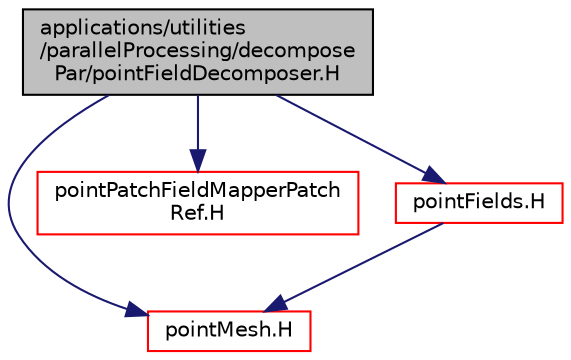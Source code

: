 digraph "applications/utilities/parallelProcessing/decomposePar/pointFieldDecomposer.H"
{
  bgcolor="transparent";
  edge [fontname="Helvetica",fontsize="10",labelfontname="Helvetica",labelfontsize="10"];
  node [fontname="Helvetica",fontsize="10",shape=record];
  Node1 [label="applications/utilities\l/parallelProcessing/decompose\lPar/pointFieldDecomposer.H",height=0.2,width=0.4,color="black", fillcolor="grey75", style="filled", fontcolor="black"];
  Node1 -> Node2 [color="midnightblue",fontsize="10",style="solid",fontname="Helvetica"];
  Node2 [label="pointMesh.H",height=0.2,width=0.4,color="red",URL="$a08580.html"];
  Node1 -> Node3 [color="midnightblue",fontsize="10",style="solid",fontname="Helvetica"];
  Node3 [label="pointPatchFieldMapperPatch\lRef.H",height=0.2,width=0.4,color="red",URL="$a08160.html"];
  Node1 -> Node4 [color="midnightblue",fontsize="10",style="solid",fontname="Helvetica"];
  Node4 [label="pointFields.H",height=0.2,width=0.4,color="red",URL="$a08068.html"];
  Node4 -> Node2 [color="midnightblue",fontsize="10",style="solid",fontname="Helvetica"];
}
